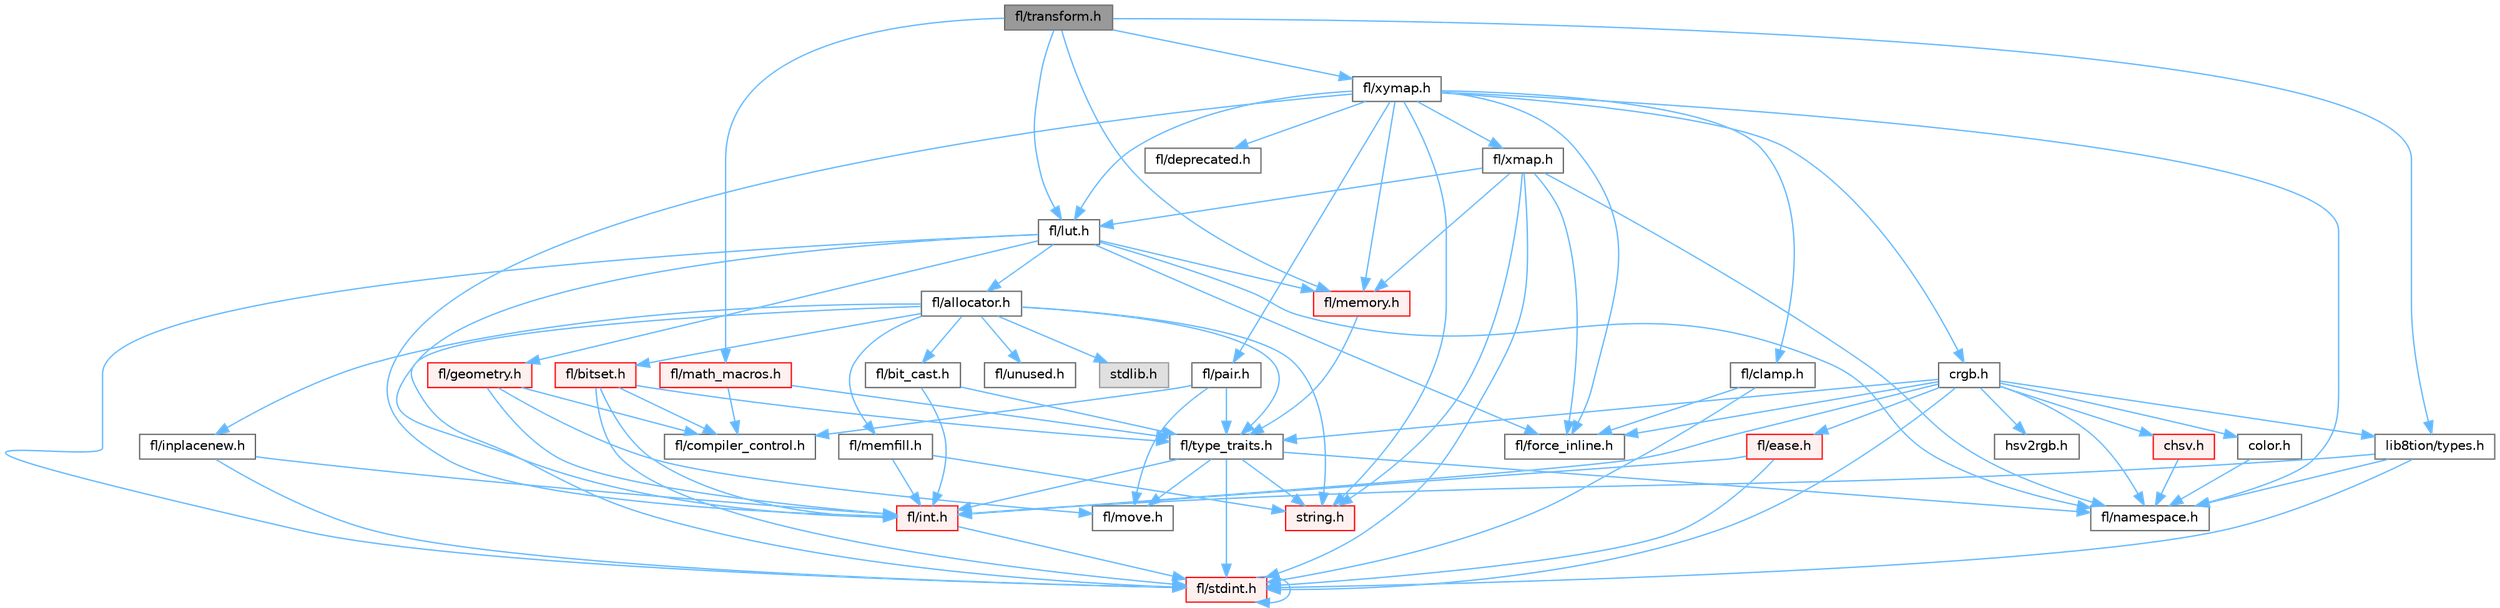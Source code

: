 digraph "fl/transform.h"
{
 // INTERACTIVE_SVG=YES
 // LATEX_PDF_SIZE
  bgcolor="transparent";
  edge [fontname=Helvetica,fontsize=10,labelfontname=Helvetica,labelfontsize=10];
  node [fontname=Helvetica,fontsize=10,shape=box,height=0.2,width=0.4];
  Node1 [id="Node000001",label="fl/transform.h",height=0.2,width=0.4,color="gray40", fillcolor="grey60", style="filled", fontcolor="black",tooltip=" "];
  Node1 -> Node2 [id="edge1_Node000001_Node000002",color="steelblue1",style="solid",tooltip=" "];
  Node2 [id="Node000002",label="fl/lut.h",height=0.2,width=0.4,color="grey40", fillcolor="white", style="filled",URL="$db/d54/lut_8h.html",tooltip=" "];
  Node2 -> Node3 [id="edge2_Node000002_Node000003",color="steelblue1",style="solid",tooltip=" "];
  Node3 [id="Node000003",label="fl/allocator.h",height=0.2,width=0.4,color="grey40", fillcolor="white", style="filled",URL="$da/da9/allocator_8h.html",tooltip=" "];
  Node3 -> Node4 [id="edge3_Node000003_Node000004",color="steelblue1",style="solid",tooltip=" "];
  Node4 [id="Node000004",label="stdlib.h",height=0.2,width=0.4,color="grey60", fillcolor="#E0E0E0", style="filled",tooltip=" "];
  Node3 -> Node5 [id="edge4_Node000003_Node000005",color="steelblue1",style="solid",tooltip=" "];
  Node5 [id="Node000005",label="string.h",height=0.2,width=0.4,color="red", fillcolor="#FFF0F0", style="filled",URL="$da/d66/string_8h.html",tooltip=" "];
  Node3 -> Node31 [id="edge5_Node000003_Node000031",color="steelblue1",style="solid",tooltip=" "];
  Node31 [id="Node000031",label="fl/inplacenew.h",height=0.2,width=0.4,color="grey40", fillcolor="white", style="filled",URL="$db/d36/inplacenew_8h.html",tooltip=" "];
  Node31 -> Node8 [id="edge6_Node000031_Node000008",color="steelblue1",style="solid",tooltip=" "];
  Node8 [id="Node000008",label="fl/stdint.h",height=0.2,width=0.4,color="red", fillcolor="#FFF0F0", style="filled",URL="$df/dd8/stdint_8h.html",tooltip=" "];
  Node8 -> Node8 [id="edge7_Node000008_Node000008",color="steelblue1",style="solid",tooltip=" "];
  Node31 -> Node7 [id="edge8_Node000031_Node000007",color="steelblue1",style="solid",tooltip=" "];
  Node7 [id="Node000007",label="fl/int.h",height=0.2,width=0.4,color="red", fillcolor="#FFF0F0", style="filled",URL="$d3/d7e/int_8h.html",tooltip=" "];
  Node7 -> Node8 [id="edge9_Node000007_Node000008",color="steelblue1",style="solid",tooltip=" "];
  Node3 -> Node46 [id="edge10_Node000003_Node000046",color="steelblue1",style="solid",tooltip=" "];
  Node46 [id="Node000046",label="fl/memfill.h",height=0.2,width=0.4,color="grey40", fillcolor="white", style="filled",URL="$d0/dda/memfill_8h.html",tooltip=" "];
  Node46 -> Node5 [id="edge11_Node000046_Node000005",color="steelblue1",style="solid",tooltip=" "];
  Node46 -> Node7 [id="edge12_Node000046_Node000007",color="steelblue1",style="solid",tooltip=" "];
  Node3 -> Node19 [id="edge13_Node000003_Node000019",color="steelblue1",style="solid",tooltip=" "];
  Node19 [id="Node000019",label="fl/type_traits.h",height=0.2,width=0.4,color="grey40", fillcolor="white", style="filled",URL="$df/d63/type__traits_8h.html",tooltip=" "];
  Node19 -> Node5 [id="edge14_Node000019_Node000005",color="steelblue1",style="solid",tooltip=" "];
  Node19 -> Node8 [id="edge15_Node000019_Node000008",color="steelblue1",style="solid",tooltip=" "];
  Node19 -> Node20 [id="edge16_Node000019_Node000020",color="steelblue1",style="solid",tooltip=" "];
  Node20 [id="Node000020",label="fl/namespace.h",height=0.2,width=0.4,color="grey40", fillcolor="white", style="filled",URL="$df/d2a/namespace_8h.html",tooltip="Implements the FastLED namespace macros."];
  Node19 -> Node21 [id="edge17_Node000019_Node000021",color="steelblue1",style="solid",tooltip=" "];
  Node21 [id="Node000021",label="fl/move.h",height=0.2,width=0.4,color="grey40", fillcolor="white", style="filled",URL="$d9/d83/move_8h.html",tooltip=" "];
  Node19 -> Node7 [id="edge18_Node000019_Node000007",color="steelblue1",style="solid",tooltip=" "];
  Node3 -> Node49 [id="edge19_Node000003_Node000049",color="steelblue1",style="solid",tooltip=" "];
  Node49 [id="Node000049",label="fl/unused.h",height=0.2,width=0.4,color="grey40", fillcolor="white", style="filled",URL="$d8/d4b/unused_8h.html",tooltip=" "];
  Node3 -> Node34 [id="edge20_Node000003_Node000034",color="steelblue1",style="solid",tooltip=" "];
  Node34 [id="Node000034",label="fl/bit_cast.h",height=0.2,width=0.4,color="grey40", fillcolor="white", style="filled",URL="$df/d72/bit__cast_8h.html",tooltip=" "];
  Node34 -> Node19 [id="edge21_Node000034_Node000019",color="steelblue1",style="solid",tooltip=" "];
  Node34 -> Node7 [id="edge22_Node000034_Node000007",color="steelblue1",style="solid",tooltip=" "];
  Node3 -> Node8 [id="edge23_Node000003_Node000008",color="steelblue1",style="solid",tooltip=" "];
  Node3 -> Node50 [id="edge24_Node000003_Node000050",color="steelblue1",style="solid",tooltip=" "];
  Node50 [id="Node000050",label="fl/bitset.h",height=0.2,width=0.4,color="red", fillcolor="#FFF0F0", style="filled",URL="$d1/d69/bitset_8h.html",tooltip=" "];
  Node50 -> Node19 [id="edge25_Node000050_Node000019",color="steelblue1",style="solid",tooltip=" "];
  Node50 -> Node8 [id="edge26_Node000050_Node000008",color="steelblue1",style="solid",tooltip=" "];
  Node50 -> Node7 [id="edge27_Node000050_Node000007",color="steelblue1",style="solid",tooltip=" "];
  Node50 -> Node18 [id="edge28_Node000050_Node000018",color="steelblue1",style="solid",tooltip=" "];
  Node18 [id="Node000018",label="fl/compiler_control.h",height=0.2,width=0.4,color="grey40", fillcolor="white", style="filled",URL="$d4/d54/compiler__control_8h.html",tooltip=" "];
  Node2 -> Node15 [id="edge29_Node000002_Node000015",color="steelblue1",style="solid",tooltip=" "];
  Node15 [id="Node000015",label="fl/force_inline.h",height=0.2,width=0.4,color="grey40", fillcolor="white", style="filled",URL="$d4/d64/force__inline_8h.html",tooltip=" "];
  Node2 -> Node22 [id="edge30_Node000002_Node000022",color="steelblue1",style="solid",tooltip=" "];
  Node22 [id="Node000022",label="fl/memory.h",height=0.2,width=0.4,color="red", fillcolor="#FFF0F0", style="filled",URL="$dc/d18/memory_8h.html",tooltip=" "];
  Node22 -> Node19 [id="edge31_Node000022_Node000019",color="steelblue1",style="solid",tooltip=" "];
  Node2 -> Node8 [id="edge32_Node000002_Node000008",color="steelblue1",style="solid",tooltip=" "];
  Node2 -> Node7 [id="edge33_Node000002_Node000007",color="steelblue1",style="solid",tooltip=" "];
  Node2 -> Node11 [id="edge34_Node000002_Node000011",color="steelblue1",style="solid",tooltip=" "];
  Node11 [id="Node000011",label="fl/geometry.h",height=0.2,width=0.4,color="red", fillcolor="#FFF0F0", style="filled",URL="$d4/d67/geometry_8h.html",tooltip=" "];
  Node11 -> Node7 [id="edge35_Node000011_Node000007",color="steelblue1",style="solid",tooltip=" "];
  Node11 -> Node18 [id="edge36_Node000011_Node000018",color="steelblue1",style="solid",tooltip=" "];
  Node11 -> Node21 [id="edge37_Node000011_Node000021",color="steelblue1",style="solid",tooltip=" "];
  Node2 -> Node20 [id="edge38_Node000002_Node000020",color="steelblue1",style="solid",tooltip=" "];
  Node1 -> Node17 [id="edge39_Node000001_Node000017",color="steelblue1",style="solid",tooltip=" "];
  Node17 [id="Node000017",label="fl/math_macros.h",height=0.2,width=0.4,color="red", fillcolor="#FFF0F0", style="filled",URL="$d8/db8/math__macros_8h.html",tooltip=" "];
  Node17 -> Node18 [id="edge40_Node000017_Node000018",color="steelblue1",style="solid",tooltip=" "];
  Node17 -> Node19 [id="edge41_Node000017_Node000019",color="steelblue1",style="solid",tooltip=" "];
  Node1 -> Node22 [id="edge42_Node000001_Node000022",color="steelblue1",style="solid",tooltip=" "];
  Node1 -> Node52 [id="edge43_Node000001_Node000052",color="steelblue1",style="solid",tooltip=" "];
  Node52 [id="Node000052",label="fl/xymap.h",height=0.2,width=0.4,color="grey40", fillcolor="white", style="filled",URL="$da/d61/xymap_8h.html",tooltip=" "];
  Node52 -> Node7 [id="edge44_Node000052_Node000007",color="steelblue1",style="solid",tooltip=" "];
  Node52 -> Node20 [id="edge45_Node000052_Node000020",color="steelblue1",style="solid",tooltip=" "];
  Node52 -> Node15 [id="edge46_Node000052_Node000015",color="steelblue1",style="solid",tooltip=" "];
  Node52 -> Node53 [id="edge47_Node000052_Node000053",color="steelblue1",style="solid",tooltip=" "];
  Node53 [id="Node000053",label="fl/pair.h",height=0.2,width=0.4,color="grey40", fillcolor="white", style="filled",URL="$d3/d41/pair_8h.html",tooltip=" "];
  Node53 -> Node21 [id="edge48_Node000053_Node000021",color="steelblue1",style="solid",tooltip=" "];
  Node53 -> Node18 [id="edge49_Node000053_Node000018",color="steelblue1",style="solid",tooltip=" "];
  Node53 -> Node19 [id="edge50_Node000053_Node000019",color="steelblue1",style="solid",tooltip=" "];
  Node52 -> Node5 [id="edge51_Node000052_Node000005",color="steelblue1",style="solid",tooltip=" "];
  Node52 -> Node54 [id="edge52_Node000052_Node000054",color="steelblue1",style="solid",tooltip=" "];
  Node54 [id="Node000054",label="crgb.h",height=0.2,width=0.4,color="grey40", fillcolor="white", style="filled",URL="$db/dd1/crgb_8h.html",tooltip="Defines the red, green, and blue (RGB) pixel struct."];
  Node54 -> Node8 [id="edge53_Node000054_Node000008",color="steelblue1",style="solid",tooltip=" "];
  Node54 -> Node7 [id="edge54_Node000054_Node000007",color="steelblue1",style="solid",tooltip=" "];
  Node54 -> Node55 [id="edge55_Node000054_Node000055",color="steelblue1",style="solid",tooltip=" "];
  Node55 [id="Node000055",label="chsv.h",height=0.2,width=0.4,color="red", fillcolor="#FFF0F0", style="filled",URL="$d8/dd0/chsv_8h.html",tooltip="Defines the hue, saturation, and value (HSV) pixel struct."];
  Node55 -> Node20 [id="edge56_Node000055_Node000020",color="steelblue1",style="solid",tooltip=" "];
  Node54 -> Node20 [id="edge57_Node000054_Node000020",color="steelblue1",style="solid",tooltip=" "];
  Node54 -> Node57 [id="edge58_Node000054_Node000057",color="steelblue1",style="solid",tooltip=" "];
  Node57 [id="Node000057",label="color.h",height=0.2,width=0.4,color="grey40", fillcolor="white", style="filled",URL="$d2/d6b/src_2color_8h.html",tooltip="Contains definitions for color correction and temperature."];
  Node57 -> Node20 [id="edge59_Node000057_Node000020",color="steelblue1",style="solid",tooltip=" "];
  Node54 -> Node58 [id="edge60_Node000054_Node000058",color="steelblue1",style="solid",tooltip=" "];
  Node58 [id="Node000058",label="lib8tion/types.h",height=0.2,width=0.4,color="grey40", fillcolor="white", style="filled",URL="$d9/ddf/lib8tion_2types_8h.html",tooltip="Defines fractional types used for lib8tion functions."];
  Node58 -> Node8 [id="edge61_Node000058_Node000008",color="steelblue1",style="solid",tooltip=" "];
  Node58 -> Node7 [id="edge62_Node000058_Node000007",color="steelblue1",style="solid",tooltip=" "];
  Node58 -> Node20 [id="edge63_Node000058_Node000020",color="steelblue1",style="solid",tooltip=" "];
  Node54 -> Node15 [id="edge64_Node000054_Node000015",color="steelblue1",style="solid",tooltip=" "];
  Node54 -> Node19 [id="edge65_Node000054_Node000019",color="steelblue1",style="solid",tooltip=" "];
  Node54 -> Node59 [id="edge66_Node000054_Node000059",color="steelblue1",style="solid",tooltip=" "];
  Node59 [id="Node000059",label="hsv2rgb.h",height=0.2,width=0.4,color="grey40", fillcolor="white", style="filled",URL="$de/d9a/hsv2rgb_8h.html",tooltip="Functions to convert from the HSV colorspace to the RGB colorspace."];
  Node54 -> Node60 [id="edge67_Node000054_Node000060",color="steelblue1",style="solid",tooltip=" "];
  Node60 [id="Node000060",label="fl/ease.h",height=0.2,width=0.4,color="red", fillcolor="#FFF0F0", style="filled",URL="$db/d19/ease_8h.html",tooltip=" "];
  Node60 -> Node8 [id="edge68_Node000060_Node000008",color="steelblue1",style="solid",tooltip=" "];
  Node60 -> Node7 [id="edge69_Node000060_Node000007",color="steelblue1",style="solid",tooltip=" "];
  Node52 -> Node14 [id="edge70_Node000052_Node000014",color="steelblue1",style="solid",tooltip=" "];
  Node14 [id="Node000014",label="fl/clamp.h",height=0.2,width=0.4,color="grey40", fillcolor="white", style="filled",URL="$d6/dd3/clamp_8h.html",tooltip=" "];
  Node14 -> Node8 [id="edge71_Node000014_Node000008",color="steelblue1",style="solid",tooltip=" "];
  Node14 -> Node15 [id="edge72_Node000014_Node000015",color="steelblue1",style="solid",tooltip=" "];
  Node52 -> Node2 [id="edge73_Node000052_Node000002",color="steelblue1",style="solid",tooltip=" "];
  Node52 -> Node22 [id="edge74_Node000052_Node000022",color="steelblue1",style="solid",tooltip=" "];
  Node52 -> Node32 [id="edge75_Node000052_Node000032",color="steelblue1",style="solid",tooltip=" "];
  Node32 [id="Node000032",label="fl/deprecated.h",height=0.2,width=0.4,color="grey40", fillcolor="white", style="filled",URL="$d4/dce/deprecated_8h.html",tooltip=" "];
  Node52 -> Node62 [id="edge76_Node000052_Node000062",color="steelblue1",style="solid",tooltip=" "];
  Node62 [id="Node000062",label="fl/xmap.h",height=0.2,width=0.4,color="grey40", fillcolor="white", style="filled",URL="$dd/dcc/xmap_8h.html",tooltip=" "];
  Node62 -> Node8 [id="edge77_Node000062_Node000008",color="steelblue1",style="solid",tooltip=" "];
  Node62 -> Node5 [id="edge78_Node000062_Node000005",color="steelblue1",style="solid",tooltip=" "];
  Node62 -> Node15 [id="edge79_Node000062_Node000015",color="steelblue1",style="solid",tooltip=" "];
  Node62 -> Node2 [id="edge80_Node000062_Node000002",color="steelblue1",style="solid",tooltip=" "];
  Node62 -> Node22 [id="edge81_Node000062_Node000022",color="steelblue1",style="solid",tooltip=" "];
  Node62 -> Node20 [id="edge82_Node000062_Node000020",color="steelblue1",style="solid",tooltip=" "];
  Node1 -> Node58 [id="edge83_Node000001_Node000058",color="steelblue1",style="solid",tooltip=" "];
}
